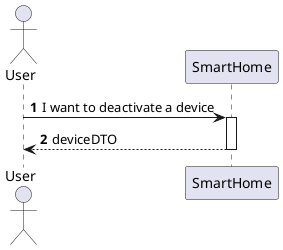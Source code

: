 @startuml
'https://plantuml.com/sequence-diagram
!pragma layout smetana

autonumber

actor "User" as User
participant "SmartHome" as SH

User -> SH : I want to deactivate a device
activate SH

SH --> User : deviceDTO
deactivate SH
@enduml